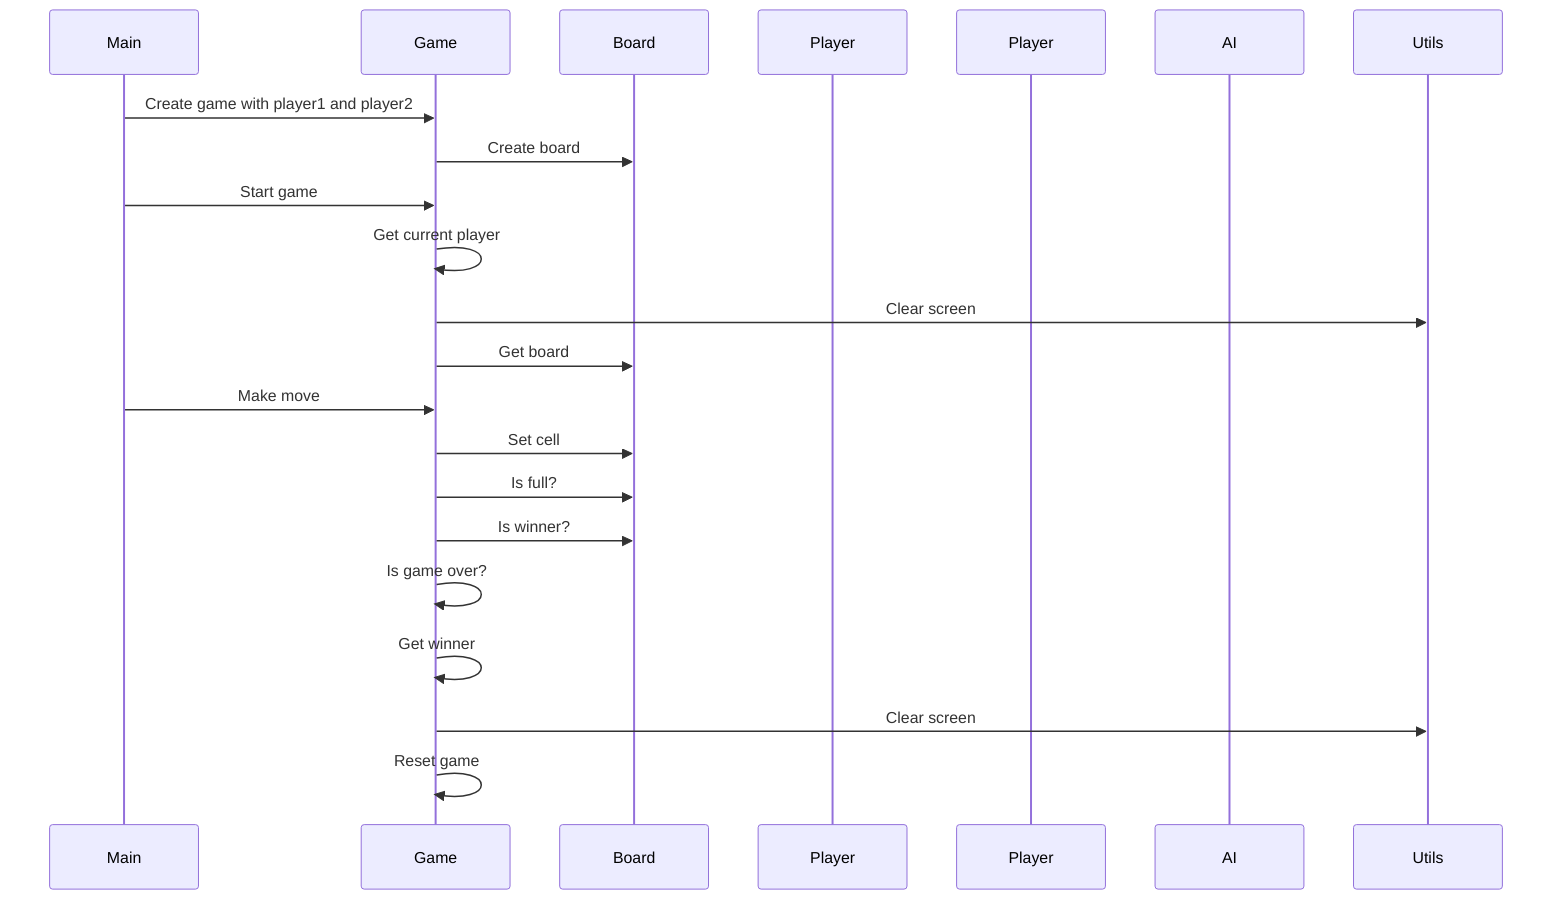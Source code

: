 sequenceDiagram
    participant M as Main
    participant G as Game
    participant B as Board
    participant P1 as Player
    participant P2 as Player
    participant A as AI
    participant U as Utils
    M->>G: Create game with player1 and player2
    G->>B: Create board
    M->>G: Start game
    G->>G: Get current player
    G->>U: Clear screen
    G->>B: Get board
    M->>G: Make move
    G->>B: Set cell
    G->>B: Is full?
    G->>B: Is winner?
    G->>G: Is game over?
    G->>G: Get winner
    G->>U: Clear screen
    G->>G: Reset game